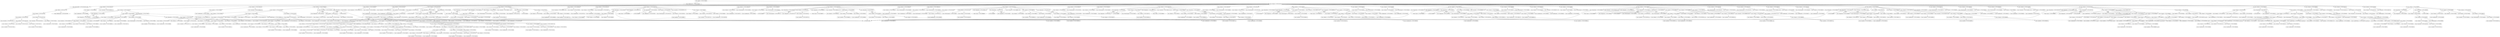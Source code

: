 digraph G {
127755174517056 [label="<class 'ir.DefinitionList'> 127755174517056" ];
127755175745328 [shape=box,label="<class 'ir.LoadImmStat'> 127755175745328" ];
127755175745184 [shape=box,label="<class 'ir.StatList'> 127755175745184" ];
127755175745184 -> 127755175745328 [pos=0];
127755174517392 [shape=box,label="<class 'ir.StoreStat'> 127755174517392: t0" ];
127755174517344 [shape=box,label="<class 'ir.StatList'> 127755174517344" ];
127755174517344 -> 127755175745184 [pos=0];
127755174517344 -> 127755174517392 [pos=1];
127755175745856 [shape=box,label="<class 'ir.LoadStat'> 127755175745856: x" ];
127755175745712 [shape=box,label="<class 'ir.StatList'> 127755175745712" ];
127755175745712 -> 127755175745856 [pos=0];
127755174517536 [shape=box,label="<class 'ir.LoadStat'> 127755174517536: x" ];
127755175741424 [shape=box,label="<class 'ir.StatList'> 127755175741424" ];
127755175741424 -> 127755174517536 [pos=0];
127755175741376 [shape=box,label="<class 'ir.BinStat'> 127755175741376" ];
127755175674736 [shape=box,label="<class 'ir.StatList'> 127755175674736" ];
127755175674736 -> 127755175745712 [pos=0];
127755175674736 -> 127755175741424 [pos=1];
127755175674736 -> 127755175741376 [pos=2];
127755174517680 [shape=box,label="<class 'ir.StoreStat'> 127755174517680: t3" ];
127755174517632 [shape=box,label="<class 'ir.StatList'> 127755174517632" ];
127755174517632 -> 127755175674736 [pos=0];
127755174517632 -> 127755174517680 [pos=1];
127755174517200 [shape=box,label="<class 'ir.StatList'> 127755174517200" ];
127755174517200 -> 127755174517344 [pos=0];
127755174517200 -> 127755174517632 [pos=1];
127755174517776 [shape=box,label="<class 'ir.Block'> 127755174517776" ];
127755174517776 -> 127755174517056;
127755174517776 -> 127755174517200;
127755174515184 [label="<class 'ir.FunctionDef'> 127755174515184: square" ];
127755174515184 -> 127755174517776;
127755174791920 [label="<class 'ir.DefinitionList'> 127755174791920" ];
127755174791920 -> 127755174515184 [pos=0];
127755175676656 [shape=box,label="<class 'ir.LoadImmStat'> 127755175676656" ];
127755175677664 [shape=box,label="<class 'ir.StatList'> 127755175677664" ];
127755175677664 -> 127755175676656 [pos=0];
127755175677808 [shape=box,label="<class 'ir.UnaryStat'> 127755175677808" ];
127755175677856 [shape=box,label="<class 'ir.StatList'> 127755175677856" ];
127755175677856 -> 127755175677664 [pos=0];
127755175677856 -> 127755175677808 [pos=1];
127755174518160 [shape=box,label="<class 'ir.StoreStat'> 127755174518160: t5" ];
127755174518112 [shape=box,label="<class 'ir.StatList'> 127755174518112" ];
127755174518112 -> 127755175677856 [pos=0];
127755174518112 -> 127755174518160 [pos=1];
127755174518064 [shape=box,label="<class 'ir.ReadCommand'> 127755174518064" ];
127755175677328 [shape=box,label="<class 'ir.StatList'> 127755175677328" ];
127755175677328 -> 127755174518064 [pos=0];
127755174514992 [shape=box,label="<class 'ir.StoreStat'> 127755174514992: t6" ];
127755174518256 [shape=box,label="<class 'ir.StatList'> 127755174518256" ];
127755174518256 -> 127755175677328 [pos=0];
127755174518256 -> 127755174514992 [pos=1];
127755175753088 [shape=box,label="<class 'ir.LoadStat'> 127755175753088: x" ];
127755175753040 [shape=box,label="<class 'ir.StatList'> 127755175753040" ];
127755175753040 -> 127755175753088 [pos=0];
127755174518400 [shape=box,label="<class 'ir.LoadImmStat'> 127755174518400" ];
127755175752416 [shape=box,label="<class 'ir.StatList'> 127755175752416" ];
127755175752416 -> 127755174518400 [pos=0];
127755175752368 [shape=box,label="<class 'ir.BinStat'> 127755175752368" ];
127755175752608 [shape=box,label="<class 'ir.StatList'> 127755175752608" ];
127755175752608 -> 127755175753040 [pos=0];
127755175752608 -> 127755175752416 [pos=1];
127755175752608 -> 127755175752368 [pos=2];
127755174666048 [shape=box,label="<class 'ir.BranchStat'> 127755174666048" ];
127755174666048 -> 127755175752560;
127755174666048 -> 127755174518640 [label=label2];
127755175481552 [shape=box,label="<class 'ir.LoadStat'> 127755175481552: x" ];
127755175481696 [shape=box,label="<class 'ir.StatList'> 127755175481696" ];
127755175481696 -> 127755175481552 [pos=0];
127755175481840 [shape=box,label="<class 'ir.PrintCommand'> 127755175481840" ];
127755174666144 [shape=box,label="<class 'ir.StatList'> 127755174666144" ];
127755174666144 -> 127755175481696 [pos=0];
127755174666144 -> 127755175481840 [pos=1];
127755174523184 [shape=box,label="<class 'ir.StatList'> 127755174523184" ];
127755174523184 -> 127755174666144 [pos=0];
127755174665952 [shape=box,label="<class 'ir.BranchStat'> 127755174665952" ];
127755174665952 -> 127755187471392;
127755174665952 -> 127755174523280 [label=label1];
127755175752704 [shape=box,label="<class 'ir.LoadStat'> 127755175752704: x" ];
127755175429600 [shape=box,label="<class 'ir.StatList'> 127755175429600" ];
127755175429600 -> 127755175752704 [pos=0];
127755174518736 [shape=box,label="<class 'ir.UnaryStat'> 127755174518736" ];
127755174522944 [shape=box,label="<class 'ir.StatList'> 127755174522944" ];
127755174522944 -> 127755175429600 [pos=0];
127755174522944 -> 127755174518736 [pos=1];
127755175429648 [shape=box,label="<class 'ir.PrintCommand'> 127755175429648" ];
127755175428592 [shape=box,label="<class 'ir.StatList'> 127755175428592" ];
127755175428592 -> 127755174522944 [pos=0];
127755175428592 -> 127755175429648 [pos=1];
127755174518640 [shape=box,label="<class 'ir.StatList'> 127755174518640" ];
127755174518640 -> 127755175428592 [pos=0];
127755174523280 [shape=box,label="<class 'ir.EmptyStat'> 127755174523280" ];
127755174665856 [shape=box,label="<class 'ir.StatList'> 127755174665856" ];
127755174665856 -> 127755175752608 [pos=0];
127755174665856 -> 127755174666048 [pos=1];
127755174665856 -> 127755174523184 [pos=2];
127755174665856 -> 127755174665952 [pos=3];
127755174665856 -> 127755174518640 [pos=4];
127755174665856 -> 127755174523280 [pos=5];
127755174664896 [shape=box,label="<class 'ir.LoadImmStat'> 127755174664896" ];
127755174664944 [shape=box,label="<class 'ir.StatList'> 127755174664944" ];
127755174664944 -> 127755174664896 [pos=0];
127755174523568 [shape=box,label="<class 'ir.StoreStat'> 127755174523568: t15" ];
127755174523520 [shape=box,label="<class 'ir.StatList'> 127755174523520" ];
127755174523520 -> 127755174664944 [pos=0];
127755174523520 -> 127755174523568 [pos=1];
127755174665088 [shape=box,label="<class 'ir.LoadStat'> 127755174665088: x" ];
127755174665136 [shape=box,label="<class 'ir.StatList'> 127755174665136" ];
127755174665136 -> 127755174665088 [pos=0];
127755174523712 [shape=box,label="<class 'ir.LoadImmStat'> 127755174523712" ];
127755174665280 [shape=box,label="<class 'ir.StatList'> 127755174665280" ];
127755174665280 -> 127755174523712 [pos=0];
127755174665232 [shape=box,label="<class 'ir.BinStat'> 127755174665232" ];
127755174665472 [shape=box,label="<class 'ir.StatList'> 127755174665472" ];
127755174665472 -> 127755174665136 [pos=0];
127755174665472 -> 127755174665280 [pos=1];
127755174665472 -> 127755174665232 [pos=2];
127755174736224 [shape=box,label="<class 'ir.BranchStat'> 127755174736224" ];
127755174736224 -> 127755174665424;
127755174736224 -> 127755174524624 [label=label4];
127755174523904 [shape=box,label="<class 'ir.BranchStat'> 127755174523904" ];
127755174523904 -> 127755187471392;
127755174523904 -> 127755187471392 [label=square];
127755174665568 [shape=box,label="<class 'ir.LoadStat'> 127755174665568: x" ];
127755174665616 [shape=box,label="<class 'ir.StatList'> 127755174665616" ];
127755174665616 -> 127755174665568 [pos=0];
127755174524288 [shape=box,label="<class 'ir.LoadImmStat'> 127755174524288" ];
127755174665760 [shape=box,label="<class 'ir.StatList'> 127755174665760" ];
127755174665760 -> 127755174524288 [pos=0];
127755174738576 [shape=box,label="<class 'ir.BinStat'> 127755174738576" ];
127755174737376 [shape=box,label="<class 'ir.StatList'> 127755174737376" ];
127755174737376 -> 127755174665616 [pos=0];
127755174737376 -> 127755174665760 [pos=1];
127755174737376 -> 127755174738576 [pos=2];
127755174524480 [shape=box,label="<class 'ir.StoreStat'> 127755174524480: t21" ];
127755174524432 [shape=box,label="<class 'ir.StatList'> 127755174524432" ];
127755174524432 -> 127755174737376 [pos=0];
127755174524432 -> 127755174524480 [pos=1];
127755174735936 [shape=box,label="<class 'ir.LoadStat'> 127755174735936: squ" ];
127755174735984 [shape=box,label="<class 'ir.StatList'> 127755174735984" ];
127755174735984 -> 127755174735936 [pos=0];
127755174736032 [shape=box,label="<class 'ir.PrintCommand'> 127755174736032" ];
127755174736080 [shape=box,label="<class 'ir.StatList'> 127755174736080" ];
127755174736080 -> 127755174735984 [pos=0];
127755174736080 -> 127755174736032 [pos=1];
127755174523952 [shape=box,label="<class 'ir.StatList'> 127755174523952" ];
127755174523952 -> 127755174523904 [pos=0];
127755174523952 -> 127755174524432 [pos=1];
127755174523952 -> 127755174736080 [pos=2];
127755174736320 [shape=box,label="<class 'ir.BranchStat'> 127755174736320" ];
127755174736320 -> 127755187471392;
127755174736320 -> 127755174665472 [label=label3];
127755174524624 [shape=box,label="<class 'ir.EmptyStat'> 127755174524624" ];
127755174736416 [shape=box,label="<class 'ir.StatList'> 127755174736416" ];
127755174736416 -> 127755174665472 [pos=0];
127755174736416 -> 127755174736224 [pos=1];
127755174736416 -> 127755174523952 [pos=2];
127755174736416 -> 127755174736320 [pos=3];
127755174736416 -> 127755174524624 [pos=4];
127755174736560 [shape=box,label="<class 'ir.LoadImmStat'> 127755174736560" ];
127755174736608 [shape=box,label="<class 'ir.StatList'> 127755174736608" ];
127755174736608 -> 127755174736560 [pos=0];
127755174524864 [shape=box,label="<class 'ir.StoreStat'> 127755174524864: t24" ];
127755174524816 [shape=box,label="<class 'ir.StatList'> 127755174524816" ];
127755174524816 -> 127755174736608 [pos=0];
127755174524816 -> 127755174524864 [pos=1];
127755174736992 [shape=box,label="<class 'ir.LoadStat'> 127755174736992: x" ];
127755174737040 [shape=box,label="<class 'ir.StatList'> 127755174737040" ];
127755174737040 -> 127755174736992 [pos=0];
127755174525008 [shape=box,label="<class 'ir.LoadImmStat'> 127755174525008" ];
127755174737184 [shape=box,label="<class 'ir.StatList'> 127755174737184" ];
127755174737184 -> 127755174525008 [pos=0];
127755174737136 [shape=box,label="<class 'ir.BinStat'> 127755174737136" ];
127755174737472 [shape=box,label="<class 'ir.StatList'> 127755174737472" ];
127755174737472 -> 127755174737040 [pos=0];
127755174737472 -> 127755174737184 [pos=1];
127755174737472 -> 127755174737136 [pos=2];
127755174162336 [shape=box,label="<class 'ir.BranchStat'> 127755174162336" ];
127755174162336 -> 127755174737424;
127755174162336 -> 127755174526784 [label=label6];
127755174525824 [shape=box,label="<class 'ir.LoadStat'> 127755174525824: x" ];
127755174525872 [shape=box,label="<class 'ir.StatList'> 127755174525872" ];
127755174525872 -> 127755174525824 [pos=0];
127755174738528 [shape=box,label="<class 'ir.LoadStat'> 127755174738528: x" ];
127755174738672 [shape=box,label="<class 'ir.StatList'> 127755174738672" ];
127755174738672 -> 127755174738528 [pos=0];
127755174525488 [shape=box,label="<class 'ir.LoadImmStat'> 127755174525488" ];
127755174738816 [shape=box,label="<class 'ir.StatList'> 127755174738816" ];
127755174738816 -> 127755174525488 [pos=0];
127755174158496 [shape=box,label="<class 'ir.BinStat'> 127755174158496" ];
127755174158544 [shape=box,label="<class 'ir.StatList'> 127755174158544" ];
127755174158544 -> 127755174738672 [pos=0];
127755174158544 -> 127755174738816 [pos=1];
127755174158544 -> 127755174158496 [pos=2];
127755174525632 [shape=box,label="<class 'ir.LoadImmStat'> 127755174525632" ];
127755174525680 [shape=box,label="<class 'ir.StatList'> 127755174525680" ];
127755174525680 -> 127755174525632 [pos=0];
127755174158688 [shape=box,label="<class 'ir.BinStat'> 127755174158688" ];
127755174158784 [shape=box,label="<class 'ir.StatList'> 127755174158784" ];
127755174158784 -> 127755174158544 [pos=0];
127755174158784 -> 127755174525680 [pos=1];
127755174158784 -> 127755174158688 [pos=2];
127755174158928 [shape=box,label="<class 'ir.LoadPtrToSym'> 127755174158928: arr" ];
127755174159120 [shape=box,label="<class 'ir.BinStat'> 127755174159120" ];
127755174159168 [shape=box,label="<class 'ir.StoreStat'> 127755174159168: t33" ];
127755174159216 [shape=box,label="<class 'ir.StatList'> 127755174159216" ];
127755174159216 -> 127755174525872 [pos=0];
127755174159216 -> 127755174158784 [pos=1];
127755174159216 -> 127755174158928 [pos=2];
127755174159216 -> 127755174159120 [pos=3];
127755174159216 -> 127755174159168 [pos=4];
127755174159408 [shape=box,label="<class 'ir.LoadStat'> 127755174159408: x" ];
127755174159456 [shape=box,label="<class 'ir.StatList'> 127755174159456" ];
127755174159456 -> 127755174159408 [pos=0];
127755174526064 [shape=box,label="<class 'ir.LoadImmStat'> 127755174526064" ];
127755174159792 [shape=box,label="<class 'ir.StatList'> 127755174159792" ];
127755174159792 -> 127755174526064 [pos=0];
127755174159744 [shape=box,label="<class 'ir.BinStat'> 127755174159744" ];
127755174159984 [shape=box,label="<class 'ir.StatList'> 127755174159984" ];
127755174159984 -> 127755174159456 [pos=0];
127755174159984 -> 127755174159792 [pos=1];
127755174159984 -> 127755174159744 [pos=2];
127755174526208 [shape=box,label="<class 'ir.LoadImmStat'> 127755174526208" ];
127755174526256 [shape=box,label="<class 'ir.StatList'> 127755174526256" ];
127755174526256 -> 127755174526208 [pos=0];
127755174160416 [shape=box,label="<class 'ir.BinStat'> 127755174160416" ];
127755174159504 [shape=box,label="<class 'ir.StatList'> 127755174159504" ];
127755174159504 -> 127755174159984 [pos=0];
127755174159504 -> 127755174526256 [pos=1];
127755174159504 -> 127755174160416 [pos=2];
127755174161040 [shape=box,label="<class 'ir.LoadPtrToSym'> 127755174161040: arr" ];
127755174161280 [shape=box,label="<class 'ir.BinStat'> 127755174161280" ];
127755174161328 [shape=box,label="<class 'ir.LoadStat'> 127755174161328: t47" ];
127755174161376 [shape=box,label="<class 'ir.StatList'> 127755174161376" ];
127755174161376 -> 127755174159504 [pos=0];
127755174161376 -> 127755174161040 [pos=1];
127755174161376 -> 127755174161280 [pos=2];
127755174161376 -> 127755174161328 [pos=3];
127755174161472 [shape=box,label="<class 'ir.PrintCommand'> 127755174161472" ];
127755174161520 [shape=box,label="<class 'ir.StatList'> 127755174161520" ];
127755174161520 -> 127755174161376 [pos=0];
127755174161520 -> 127755174161472 [pos=1];
127755174161712 [shape=box,label="<class 'ir.LoadStat'> 127755174161712: x" ];
127755174161760 [shape=box,label="<class 'ir.StatList'> 127755174161760" ];
127755174161760 -> 127755174161712 [pos=0];
127755174526688 [shape=box,label="<class 'ir.LoadImmStat'> 127755174526688" ];
127755174161952 [shape=box,label="<class 'ir.StatList'> 127755174161952" ];
127755174161952 -> 127755174526688 [pos=0];
127755174161904 [shape=box,label="<class 'ir.BinStat'> 127755174161904" ];
127755174162144 [shape=box,label="<class 'ir.StatList'> 127755174162144" ];
127755174162144 -> 127755174161760 [pos=0];
127755174162144 -> 127755174161952 [pos=1];
127755174162144 -> 127755174161904 [pos=2];
127755174526880 [shape=box,label="<class 'ir.StoreStat'> 127755174526880: t50" ];
127755174526832 [shape=box,label="<class 'ir.StatList'> 127755174526832" ];
127755174526832 -> 127755174162144 [pos=0];
127755174526832 -> 127755174526880 [pos=1];
127755174525296 [shape=box,label="<class 'ir.StatList'> 127755174525296" ];
127755174525296 -> 127755174159216 [pos=0];
127755174525296 -> 127755174161520 [pos=1];
127755174525296 -> 127755174526832 [pos=2];
127755174162288 [shape=box,label="<class 'ir.BranchStat'> 127755174162288" ];
127755174162288 -> 127755187471392;
127755174162288 -> 127755174737472 [label=label5];
127755174526784 [shape=box,label="<class 'ir.EmptyStat'> 127755174526784" ];
127755174076480 [shape=box,label="<class 'ir.StatList'> 127755174076480" ];
127755174076480 -> 127755174737472 [pos=0];
127755174076480 -> 127755174162336 [pos=1];
127755174076480 -> 127755174525296 [pos=2];
127755174076480 -> 127755174162288 [pos=3];
127755174076480 -> 127755174526784 [pos=4];
127755174162384 [shape=box,label="<class 'ir.LoadImmStat'> 127755174162384" ];
127755174076624 [shape=box,label="<class 'ir.StatList'> 127755174076624" ];
127755174076624 -> 127755174162384 [pos=0];
127755174530160 [shape=box,label="<class 'ir.StoreStat'> 127755174530160: t51" ];
127755174530496 [shape=box,label="<class 'ir.StatList'> 127755174530496" ];
127755174530496 -> 127755174076624 [pos=0];
127755174530496 -> 127755174530160 [pos=1];
127755174076816 [shape=box,label="<class 'ir.LoadImmStat'> 127755174076816" ];
127755174076864 [shape=box,label="<class 'ir.StatList'> 127755174076864" ];
127755174076864 -> 127755174076816 [pos=0];
127755174527088 [shape=box,label="<class 'ir.StoreStat'> 127755174527088: t52" ];
127755174527040 [shape=box,label="<class 'ir.StatList'> 127755174527040" ];
127755174527040 -> 127755174076864 [pos=0];
127755174527040 -> 127755174527088 [pos=1];
127755174077008 [shape=box,label="<class 'ir.LoadStat'> 127755174077008: x" ];
127755174077056 [shape=box,label="<class 'ir.StatList'> 127755174077056" ];
127755174077056 -> 127755174077008 [pos=0];
127755174527184 [shape=box,label="<class 'ir.LoadImmStat'> 127755174527184" ];
127755174077200 [shape=box,label="<class 'ir.StatList'> 127755174077200" ];
127755174077200 -> 127755174527184 [pos=0];
127755174077152 [shape=box,label="<class 'ir.BinStat'> 127755174077152" ];
127755174077392 [shape=box,label="<class 'ir.StatList'> 127755174077392" ];
127755174077392 -> 127755174077056 [pos=0];
127755174077392 -> 127755174077200 [pos=1];
127755174077392 -> 127755174077152 [pos=2];
127755174074064 [shape=box,label="<class 'ir.BranchStat'> 127755174074064" ];
127755174074064 -> 127755174077344;
127755174074064 -> 127755174073968 [label=label10];
127755174527376 [shape=box,label="<class 'ir.LoadStat'> 127755174527376: y" ];
127755174077488 [shape=box,label="<class 'ir.StatList'> 127755174077488" ];
127755174077488 -> 127755174527376 [pos=0];
127755174527568 [shape=box,label="<class 'ir.LoadImmStat'> 127755174527568" ];
127755174077632 [shape=box,label="<class 'ir.StatList'> 127755174077632" ];
127755174077632 -> 127755174527568 [pos=0];
127755174077584 [shape=box,label="<class 'ir.BinStat'> 127755174077584" ];
127755174077824 [shape=box,label="<class 'ir.StatList'> 127755174077824" ];
127755174077824 -> 127755174077488 [pos=0];
127755174077824 -> 127755174077632 [pos=1];
127755174077824 -> 127755174077584 [pos=2];
127755174073776 [shape=box,label="<class 'ir.BranchStat'> 127755174073776" ];
127755174073776 -> 127755174077776;
127755174073776 -> 127755174072432 [label=label8];
127755174528576 [shape=box,label="<class 'ir.LoadStat'> 127755174528576: x" ];
127755174078928 [shape=box,label="<class 'ir.StatList'> 127755174078928" ];
127755174078928 -> 127755174528576 [pos=0];
127755174528672 [shape=box,label="<class 'ir.LoadImmStat'> 127755174528672" ];
127755174079072 [shape=box,label="<class 'ir.StatList'> 127755174079072" ];
127755174079072 -> 127755174528672 [pos=0];
127755174079408 [shape=box,label="<class 'ir.BinStat'> 127755174079408" ];
127755174079456 [shape=box,label="<class 'ir.StatList'> 127755174079456" ];
127755174079456 -> 127755174078928 [pos=0];
127755174079456 -> 127755174079072 [pos=1];
127755174079456 -> 127755174079408 [pos=2];
127755174079696 [shape=box,label="<class 'ir.LoadPtrToSym'> 127755174079696: arr" ];
127755174079888 [shape=box,label="<class 'ir.BinStat'> 127755174079888" ];
127755174079936 [shape=box,label="<class 'ir.LoadStat'> 127755174079936: t72" ];
127755174079984 [shape=box,label="<class 'ir.StatList'> 127755174079984" ];
127755174079984 -> 127755174079456 [pos=0];
127755174079984 -> 127755174079696 [pos=1];
127755174079984 -> 127755174079888 [pos=2];
127755174079984 -> 127755174079936 [pos=3];
127755174077920 [shape=box,label="<class 'ir.LoadStat'> 127755174077920: x" ];
127755174077968 [shape=box,label="<class 'ir.StatList'> 127755174077968" ];
127755174077968 -> 127755174077920 [pos=0];
127755174528000 [shape=box,label="<class 'ir.LoadImmStat'> 127755174528000" ];
127755174078112 [shape=box,label="<class 'ir.StatList'> 127755174078112" ];
127755174078112 -> 127755174528000 [pos=0];
127755174078064 [shape=box,label="<class 'ir.BinStat'> 127755174078064" ];
127755174078304 [shape=box,label="<class 'ir.StatList'> 127755174078304" ];
127755174078304 -> 127755174077968 [pos=0];
127755174078304 -> 127755174078112 [pos=1];
127755174078304 -> 127755174078064 [pos=2];
127755174528240 [shape=box,label="<class 'ir.LoadStat'> 127755174528240: y" ];
127755174528288 [shape=box,label="<class 'ir.StatList'> 127755174528288" ];
127755174528288 -> 127755174528240 [pos=0];
127755174528096 [shape=box,label="<class 'ir.LoadImmStat'> 127755174528096" ];
127755174078400 [shape=box,label="<class 'ir.StatList'> 127755174078400" ];
127755174078400 -> 127755174528096 [pos=0];
127755174078496 [shape=box,label="<class 'ir.BinStat'> 127755174078496" ];
127755174078688 [shape=box,label="<class 'ir.StatList'> 127755174078688" ];
127755174078688 -> 127755174528288 [pos=0];
127755174078688 -> 127755174078400 [pos=1];
127755174078688 -> 127755174078496 [pos=2];
127755174078832 [shape=box,label="<class 'ir.BinStat'> 127755174078832" ];
127755174078880 [shape=box,label="<class 'ir.StatList'> 127755174078880" ];
127755174078880 -> 127755174078304 [pos=0];
127755174078880 -> 127755174078688 [pos=1];
127755174078880 -> 127755174078832 [pos=2];
127755174080128 [shape=box,label="<class 'ir.LoadPtrToSym'> 127755174080128: multid" ];
127755174080320 [shape=box,label="<class 'ir.BinStat'> 127755174080320" ];
127755174080368 [shape=box,label="<class 'ir.StoreStat'> 127755174080368: t70" ];
127755174080416 [shape=box,label="<class 'ir.StatList'> 127755174080416" ];
127755174080416 -> 127755174079984 [pos=0];
127755174080416 -> 127755174078880 [pos=1];
127755174080416 -> 127755174080128 [pos=2];
127755174080416 -> 127755174080320 [pos=3];
127755174080416 -> 127755174080368 [pos=4];
127755174072480 [shape=box,label="<class 'ir.LoadStat'> 127755174072480: x" ];
127755174072528 [shape=box,label="<class 'ir.StatList'> 127755174072528" ];
127755174072528 -> 127755174072480 [pos=0];
127755174529056 [shape=box,label="<class 'ir.LoadImmStat'> 127755174529056" ];
127755174072864 [shape=box,label="<class 'ir.StatList'> 127755174072864" ];
127755174072864 -> 127755174529056 [pos=0];
127755174072816 [shape=box,label="<class 'ir.BinStat'> 127755174072816" ];
127755174073056 [shape=box,label="<class 'ir.StatList'> 127755174073056" ];
127755174073056 -> 127755174072528 [pos=0];
127755174073056 -> 127755174072864 [pos=1];
127755174073056 -> 127755174072816 [pos=2];
127755174529296 [shape=box,label="<class 'ir.LoadStat'> 127755174529296: y" ];
127755174529344 [shape=box,label="<class 'ir.StatList'> 127755174529344" ];
127755174529344 -> 127755174529296 [pos=0];
127755174529152 [shape=box,label="<class 'ir.LoadImmStat'> 127755174529152" ];
127755174073152 [shape=box,label="<class 'ir.StatList'> 127755174073152" ];
127755174073152 -> 127755174529152 [pos=0];
127755174073248 [shape=box,label="<class 'ir.BinStat'> 127755174073248" ];
127755174073440 [shape=box,label="<class 'ir.StatList'> 127755174073440" ];
127755174073440 -> 127755174529344 [pos=0];
127755174073440 -> 127755174073152 [pos=1];
127755174073440 -> 127755174073248 [pos=2];
127755174079024 [shape=box,label="<class 'ir.BinStat'> 127755174079024" ];
127755174079312 [shape=box,label="<class 'ir.StatList'> 127755174079312" ];
127755174079312 -> 127755174073056 [pos=0];
127755174079312 -> 127755174073440 [pos=1];
127755174079312 -> 127755174079024 [pos=2];
127755174160224 [shape=box,label="<class 'ir.LoadPtrToSym'> 127755174160224: multid" ];
127755174736896 [shape=box,label="<class 'ir.BinStat'> 127755174736896" ];
127755174736848 [shape=box,label="<class 'ir.LoadStat'> 127755174736848: t88" ];
127755174736800 [shape=box,label="<class 'ir.StatList'> 127755174736800" ];
127755174736800 -> 127755174079312 [pos=0];
127755174736800 -> 127755174160224 [pos=1];
127755174736800 -> 127755174736896 [pos=2];
127755174736800 -> 127755174736848 [pos=3];
127755175430512 [shape=box,label="<class 'ir.PrintCommand'> 127755175430512" ];
127755175430752 [shape=box,label="<class 'ir.StatList'> 127755175430752" ];
127755175430752 -> 127755174736800 [pos=0];
127755175430752 -> 127755175430512 [pos=1];
127755174526496 [shape=box,label="<class 'ir.LoadStat'> 127755174526496: x" ];
127755174526304 [shape=box,label="<class 'ir.StatList'> 127755174526304" ];
127755174526304 -> 127755174526496 [pos=0];
127755174152080 [shape=box,label="<class 'ir.LoadImmStat'> 127755174152080" ];
127755174522992 [shape=box,label="<class 'ir.StatList'> 127755174522992" ];
127755174522992 -> 127755174152080 [pos=0];
127755174524672 [shape=box,label="<class 'ir.BinStat'> 127755174524672" ];
127755174523136 [shape=box,label="<class 'ir.StatList'> 127755174523136" ];
127755174523136 -> 127755174526304 [pos=0];
127755174523136 -> 127755174522992 [pos=1];
127755174523136 -> 127755174524672 [pos=2];
127755174151648 [shape=box,label="<class 'ir.StoreStat'> 127755174151648: t91" ];
127755174151744 [shape=box,label="<class 'ir.StatList'> 127755174151744" ];
127755174151744 -> 127755174523136 [pos=0];
127755174151744 -> 127755174151648 [pos=1];
127755174524192 [shape=box,label="<class 'ir.LoadStat'> 127755174524192: y" ];
127755174524048 [shape=box,label="<class 'ir.StatList'> 127755174524048" ];
127755174524048 -> 127755174524192 [pos=0];
127755174151024 [shape=box,label="<class 'ir.LoadImmStat'> 127755174151024" ];
127755174526544 [shape=box,label="<class 'ir.StatList'> 127755174526544" ];
127755174526544 -> 127755174151024 [pos=0];
127755174528720 [shape=box,label="<class 'ir.BinStat'> 127755174528720" ];
127755174528480 [shape=box,label="<class 'ir.StatList'> 127755174528480" ];
127755174528480 -> 127755174524048 [pos=0];
127755174528480 -> 127755174526544 [pos=1];
127755174528480 -> 127755174528720 [pos=2];
127755174150352 [shape=box,label="<class 'ir.StoreStat'> 127755174150352: t94" ];
127755174150304 [shape=box,label="<class 'ir.StatList'> 127755174150304" ];
127755174150304 -> 127755174528480 [pos=0];
127755174150304 -> 127755174150352 [pos=1];
127755174527808 [shape=box,label="<class 'ir.StatList'> 127755174527808" ];
127755174527808 -> 127755174080416 [pos=0];
127755174527808 -> 127755175430752 [pos=1];
127755174527808 -> 127755174151744 [pos=2];
127755174527808 -> 127755174150304 [pos=3];
127755174072576 [shape=box,label="<class 'ir.BranchStat'> 127755174072576" ];
127755174072576 -> 127755187471392;
127755174072576 -> 127755174077824 [label=label7];
127755174072432 [shape=box,label="<class 'ir.EmptyStat'> 127755174072432" ];
127755174073824 [shape=box,label="<class 'ir.StatList'> 127755174073824" ];
127755174073824 -> 127755174077824 [pos=0];
127755174073824 -> 127755174073776 [pos=1];
127755174073824 -> 127755174527808 [pos=2];
127755174073824 -> 127755174072576 [pos=3];
127755174073824 -> 127755174072432 [pos=4];
127755174527424 [shape=box,label="<class 'ir.StatList'> 127755174527424" ];
127755174527424 -> 127755174073824 [pos=0];
127755174073680 [shape=box,label="<class 'ir.BranchStat'> 127755174073680" ];
127755174073680 -> 127755187471392;
127755174073680 -> 127755174077392 [label=label9];
127755174073968 [shape=box,label="<class 'ir.EmptyStat'> 127755174073968" ];
127755174074160 [shape=box,label="<class 'ir.StatList'> 127755174074160" ];
127755174074160 -> 127755174077392 [pos=0];
127755174074160 -> 127755174074064 [pos=1];
127755174074160 -> 127755174527424 [pos=2];
127755174074160 -> 127755174073680 [pos=3];
127755174074160 -> 127755174073968 [pos=4];
127755174150592 [label="<class 'ir.Const'> 127755174150592" ];
127755173855632 [shape=box,label="<class 'ir.AssignStat'> 127755173855632: a" ];
127755173855632 -> 127755174150592;
127755174074304 [shape=box,label="<class 'ir.LoadStat'> 127755174074304: a" ];
127755174074352 [shape=box,label="<class 'ir.StatList'> 127755174074352" ];
127755174074352 -> 127755174074304 [pos=0];
127755173855728 [shape=box,label="<class 'ir.LoadImmStat'> 127755173855728" ];
127755174074496 [shape=box,label="<class 'ir.StatList'> 127755174074496" ];
127755174074496 -> 127755173855728 [pos=0];
127755174074448 [shape=box,label="<class 'ir.BinStat'> 127755174074448" ];
127755174074688 [shape=box,label="<class 'ir.StatList'> 127755174074688" ];
127755174074688 -> 127755174074352 [pos=0];
127755174074688 -> 127755174074496 [pos=1];
127755174074688 -> 127755174074448 [pos=2];
127755174075888 [shape=box,label="<class 'ir.BranchStat'> 127755174075888" ];
127755174075888 -> 127755174074640;
127755174075888 -> 127755174075792 [label=label13];
127755174075264 [shape=box,label="<class 'ir.LoadStat'> 127755174075264: a" ];
127755174075456 [shape=box,label="<class 'ir.StatList'> 127755174075456" ];
127755174075456 -> 127755174075264 [pos=0];
127755174075552 [shape=box,label="<class 'ir.PrintCommand'> 127755174075552" ];
127755174075600 [shape=box,label="<class 'ir.StatList'> 127755174075600" ];
127755174075600 -> 127755174075456 [pos=0];
127755174075600 -> 127755174075552 [pos=1];
127755173855776 [shape=box,label="<class 'ir.LoadStat'> 127755173855776: a" ];
127755173855824 [shape=box,label="<class 'ir.StatList'> 127755173855824" ];
127755173855824 -> 127755173855776 [pos=0];
127755173855920 [shape=box,label="<class 'ir.LoadImmStat'> 127755173855920" ];
127755174074880 [shape=box,label="<class 'ir.StatList'> 127755174074880" ];
127755174074880 -> 127755173855920 [pos=0];
127755174074832 [shape=box,label="<class 'ir.BinStat'> 127755174074832" ];
127755174075072 [shape=box,label="<class 'ir.StatList'> 127755174075072" ];
127755174075072 -> 127755173855824 [pos=0];
127755174075072 -> 127755174074880 [pos=1];
127755174075072 -> 127755174074832 [pos=2];
127755173856112 [shape=box,label="<class 'ir.StoreStat'> 127755173856112: t100" ];
127755174075984 [shape=box,label="<class 'ir.BranchStat'> 127755174075984" ];
127755174075984 -> 127755187471392;
127755174075984 -> 127755174074688 [label=label11];
127755174075792 [shape=box,label="<class 'ir.EmptyStat'> 127755174075792" ];
127755174076032 [shape=box,label="<class 'ir.StatList'> 127755174076032" ];
127755174076032 -> 127755173855632 [pos=0];
127755174076032 -> 127755174074688 [pos=1];
127755174076032 -> 127755174075888 [pos=2];
127755174076032 -> 127755174075600 [pos=3];
127755174076032 -> 127755174075072 [pos=4];
127755174076032 -> 127755173856112 [pos=5];
127755174076032 -> 127755174075984 [pos=6];
127755174076032 -> 127755174075792 [pos=7];
127755174075744 [shape=box,label="<class 'ir.LoadImmStat'> 127755174075744" ];
127755174075936 [shape=box,label="<class 'ir.StatList'> 127755174075936" ];
127755174075936 -> 127755174075744 [pos=0];
127755173856304 [shape=box,label="<class 'ir.StoreStat'> 127755173856304: t103" ];
127755173856256 [shape=box,label="<class 'ir.StatList'> 127755173856256" ];
127755173856256 -> 127755174075936 [pos=0];
127755173856256 -> 127755173856304 [pos=1];
127755174035616 [shape=box,label="<class 'ir.LoadImmStat'> 127755174035616" ];
127755174035664 [shape=box,label="<class 'ir.StatList'> 127755174035664" ];
127755174035664 -> 127755174035616 [pos=0];
127755174035712 [shape=box,label="<class 'ir.PrintCommand'> 127755174035712" ];
127755174035760 [shape=box,label="<class 'ir.StatList'> 127755174035760" ];
127755174035760 -> 127755174035664 [pos=0];
127755174035760 -> 127755174035712 [pos=1];
127755173856592 [label="<class 'ir.Const'> 127755173856592" ];
127755173857072 [shape=box,label="<class 'ir.AssignStat'> 127755173857072: i" ];
127755173857072 -> 127755173856592;
127755174035952 [shape=box,label="<class 'ir.LoadStat'> 127755174035952: i" ];
127755174036000 [shape=box,label="<class 'ir.StatList'> 127755174036000" ];
127755174036000 -> 127755174035952 [pos=0];
127755173857168 [shape=box,label="<class 'ir.LoadImmStat'> 127755173857168" ];
127755174036096 [shape=box,label="<class 'ir.StatList'> 127755174036096" ];
127755174036096 -> 127755173857168 [pos=0];
127755174036048 [shape=box,label="<class 'ir.BinStat'> 127755174036048" ];
127755174036288 [shape=box,label="<class 'ir.StatList'> 127755174036288" ];
127755174036288 -> 127755174036000 [pos=0];
127755174036288 -> 127755174036096 [pos=1];
127755174036288 -> 127755174036048 [pos=2];
127755174037488 [shape=box,label="<class 'ir.BranchStat'> 127755174037488" ];
127755174037488 -> 127755174036240;
127755174037488 -> 127755174037392 [label=label16];
127755174036864 [shape=box,label="<class 'ir.LoadStat'> 127755174036864: i" ];
127755174037056 [shape=box,label="<class 'ir.StatList'> 127755174037056" ];
127755174037056 -> 127755174036864 [pos=0];
127755174037152 [shape=box,label="<class 'ir.PrintCommand'> 127755174037152" ];
127755174037200 [shape=box,label="<class 'ir.StatList'> 127755174037200" ];
127755174037200 -> 127755174037056 [pos=0];
127755174037200 -> 127755174037152 [pos=1];
127755173857216 [shape=box,label="<class 'ir.LoadStat'> 127755173857216: i" ];
127755173857264 [shape=box,label="<class 'ir.StatList'> 127755173857264" ];
127755173857264 -> 127755173857216 [pos=0];
127755173857360 [shape=box,label="<class 'ir.LoadImmStat'> 127755173857360" ];
127755174036480 [shape=box,label="<class 'ir.StatList'> 127755174036480" ];
127755174036480 -> 127755173857360 [pos=0];
127755174036432 [shape=box,label="<class 'ir.BinStat'> 127755174036432" ];
127755174036672 [shape=box,label="<class 'ir.StatList'> 127755174036672" ];
127755174036672 -> 127755173857264 [pos=0];
127755174036672 -> 127755174036480 [pos=1];
127755174036672 -> 127755174036432 [pos=2];
127755173857552 [shape=box,label="<class 'ir.StoreStat'> 127755173857552: t111" ];
127755174037584 [shape=box,label="<class 'ir.BranchStat'> 127755174037584" ];
127755174037584 -> 127755187471392;
127755174037584 -> 127755174036288 [label=label14];
127755174037392 [shape=box,label="<class 'ir.EmptyStat'> 127755174037392" ];
127755174037632 [shape=box,label="<class 'ir.StatList'> 127755174037632" ];
127755174037632 -> 127755173857072 [pos=0];
127755174037632 -> 127755174036288 [pos=1];
127755174037632 -> 127755174037488 [pos=2];
127755174037632 -> 127755174037200 [pos=3];
127755174037632 -> 127755174036672 [pos=4];
127755174037632 -> 127755173857552 [pos=5];
127755174037632 -> 127755174037584 [pos=6];
127755174037632 -> 127755174037392 [pos=7];
127755174037872 [shape=box,label="<class 'ir.LoadImmStat'> 127755174037872" ];
127755174037920 [shape=box,label="<class 'ir.StatList'> 127755174037920" ];
127755174037920 -> 127755174037872 [pos=0];
127755174037968 [shape=box,label="<class 'ir.PrintCommand'> 127755174037968" ];
127755174038016 [shape=box,label="<class 'ir.StatList'> 127755174038016" ];
127755174038016 -> 127755174037920 [pos=0];
127755174038016 -> 127755174037968 [pos=1];
127755174038352 [shape=box,label="<class 'ir.LoadImmStat'> 127755174038352" ];
127755174038400 [shape=box,label="<class 'ir.StatList'> 127755174038400" ];
127755174038400 -> 127755174038352 [pos=0];
127755174038448 [shape=box,label="<class 'ir.PrintCommand'> 127755174038448" ];
127755174038496 [shape=box,label="<class 'ir.StatList'> 127755174038496" ];
127755174038496 -> 127755174038400 [pos=0];
127755174038496 -> 127755174038448 [pos=1];
127755173858176 [label="<class 'ir.Const'> 127755173858176" ];
127755173858656 [shape=box,label="<class 'ir.AssignStat'> 127755173858656: j" ];
127755173858656 -> 127755173858176;
127755174038688 [shape=box,label="<class 'ir.LoadStat'> 127755174038688: j" ];
127755174038736 [shape=box,label="<class 'ir.StatList'> 127755174038736" ];
127755174038736 -> 127755174038688 [pos=0];
127755173858752 [shape=box,label="<class 'ir.LoadImmStat'> 127755173858752" ];
127755174038832 [shape=box,label="<class 'ir.StatList'> 127755174038832" ];
127755174038832 -> 127755173858752 [pos=0];
127755174038784 [shape=box,label="<class 'ir.BinStat'> 127755174038784" ];
127755174039024 [shape=box,label="<class 'ir.StatList'> 127755174039024" ];
127755174039024 -> 127755174038736 [pos=0];
127755174039024 -> 127755174038832 [pos=1];
127755174039024 -> 127755174038784 [pos=2];
127755173507808 [shape=box,label="<class 'ir.BranchStat'> 127755173507808" ];
127755173507808 -> 127755174038976;
127755173507808 -> 127755173507712 [label=label19];
127755173507376 [shape=box,label="<class 'ir.LoadStat'> 127755173507376: j" ];
127755173507424 [shape=box,label="<class 'ir.StatList'> 127755173507424" ];
127755173507424 -> 127755173507376 [pos=0];
127755173507472 [shape=box,label="<class 'ir.PrintCommand'> 127755173507472" ];
127755173507520 [shape=box,label="<class 'ir.StatList'> 127755173507520" ];
127755173507520 -> 127755173507424 [pos=0];
127755173507520 -> 127755173507472 [pos=1];
127755173858800 [shape=box,label="<class 'ir.LoadStat'> 127755173858800: j" ];
127755173858848 [shape=box,label="<class 'ir.StatList'> 127755173858848" ];
127755173858848 -> 127755173858800 [pos=0];
127755173858944 [shape=box,label="<class 'ir.LoadImmStat'> 127755173858944" ];
127755174039216 [shape=box,label="<class 'ir.StatList'> 127755174039216" ];
127755174039216 -> 127755173858944 [pos=0];
127755174039168 [shape=box,label="<class 'ir.BinStat'> 127755174039168" ];
127755174039408 [shape=box,label="<class 'ir.StatList'> 127755174039408" ];
127755174039408 -> 127755173858848 [pos=0];
127755174039408 -> 127755174039216 [pos=1];
127755174039408 -> 127755174039168 [pos=2];
127755173859136 [shape=box,label="<class 'ir.StoreStat'> 127755173859136: t123" ];
127755173507904 [shape=box,label="<class 'ir.BranchStat'> 127755173507904" ];
127755173507904 -> 127755187471392;
127755173507904 -> 127755174039024 [label=label17];
127755173507712 [shape=box,label="<class 'ir.EmptyStat'> 127755173507712" ];
127755173507952 [shape=box,label="<class 'ir.StatList'> 127755173507952" ];
127755173507952 -> 127755173858656 [pos=0];
127755173507952 -> 127755174039024 [pos=1];
127755173507952 -> 127755173507808 [pos=2];
127755173507952 -> 127755173507520 [pos=3];
127755173507952 -> 127755174039408 [pos=4];
127755173507952 -> 127755173859136 [pos=5];
127755173507952 -> 127755173507904 [pos=6];
127755173507952 -> 127755173507712 [pos=7];
127755173508192 [shape=box,label="<class 'ir.LoadImmStat'> 127755173508192" ];
127755173508240 [shape=box,label="<class 'ir.StatList'> 127755173508240" ];
127755173508240 -> 127755173508192 [pos=0];
127755173508288 [shape=box,label="<class 'ir.PrintCommand'> 127755173508288" ];
127755173508336 [shape=box,label="<class 'ir.StatList'> 127755173508336" ];
127755173508336 -> 127755173508240 [pos=0];
127755173508336 -> 127755173508288 [pos=1];
127755173508672 [shape=box,label="<class 'ir.LoadImmStat'> 127755173508672" ];
127755173508720 [shape=box,label="<class 'ir.StatList'> 127755173508720" ];
127755173508720 -> 127755173508672 [pos=0];
127755173508768 [shape=box,label="<class 'ir.PrintCommand'> 127755173508768" ];
127755173508816 [shape=box,label="<class 'ir.StatList'> 127755173508816" ];
127755173508816 -> 127755173508720 [pos=0];
127755173508816 -> 127755173508768 [pos=1];
127755173888448 [label="<class 'ir.Const'> 127755173888448" ];
127755173889120 [shape=box,label="<class 'ir.AssignStat'> 127755173889120: k" ];
127755173889120 -> 127755173888448;
127755173509008 [shape=box,label="<class 'ir.LoadStat'> 127755173509008: k" ];
127755173509056 [shape=box,label="<class 'ir.StatList'> 127755173509056" ];
127755173509056 -> 127755173509008 [pos=0];
127755173889216 [shape=box,label="<class 'ir.LoadImmStat'> 127755173889216" ];
127755173509152 [shape=box,label="<class 'ir.StatList'> 127755173509152" ];
127755173509152 -> 127755173889216 [pos=0];
127755173509104 [shape=box,label="<class 'ir.BinStat'> 127755173509104" ];
127755173509344 [shape=box,label="<class 'ir.StatList'> 127755173509344" ];
127755173509344 -> 127755173509056 [pos=0];
127755173509344 -> 127755173509152 [pos=1];
127755173509344 -> 127755173509104 [pos=2];
127755173511024 [shape=box,label="<class 'ir.BranchStat'> 127755173511024" ];
127755173511024 -> 127755173509296;
127755173511024 -> 127755173510928 [label=label22];
127755173509920 [shape=box,label="<class 'ir.LoadImmStat'> 127755173509920" ];
127755173510112 [shape=box,label="<class 'ir.StatList'> 127755173510112" ];
127755173510112 -> 127755173509920 [pos=0];
127755173510208 [shape=box,label="<class 'ir.PrintCommand'> 127755173510208" ];
127755173510256 [shape=box,label="<class 'ir.StatList'> 127755173510256" ];
127755173510256 -> 127755173510112 [pos=0];
127755173510256 -> 127755173510208 [pos=1];
127755173510592 [shape=box,label="<class 'ir.LoadStat'> 127755173510592: k" ];
127755173510640 [shape=box,label="<class 'ir.StatList'> 127755173510640" ];
127755173510640 -> 127755173510592 [pos=0];
127755173510688 [shape=box,label="<class 'ir.PrintCommand'> 127755173510688" ];
127755173510736 [shape=box,label="<class 'ir.StatList'> 127755173510736" ];
127755173510736 -> 127755173510640 [pos=0];
127755173510736 -> 127755173510688 [pos=1];
127755173889264 [shape=box,label="<class 'ir.LoadStat'> 127755173889264: k" ];
127755173889312 [shape=box,label="<class 'ir.StatList'> 127755173889312" ];
127755173889312 -> 127755173889264 [pos=0];
127755173889408 [shape=box,label="<class 'ir.LoadImmStat'> 127755173889408" ];
127755173509536 [shape=box,label="<class 'ir.StatList'> 127755173509536" ];
127755173509536 -> 127755173889408 [pos=0];
127755173509488 [shape=box,label="<class 'ir.BinStat'> 127755173509488" ];
127755173509728 [shape=box,label="<class 'ir.StatList'> 127755173509728" ];
127755173509728 -> 127755173889312 [pos=0];
127755173509728 -> 127755173509536 [pos=1];
127755173509728 -> 127755173509488 [pos=2];
127755173889600 [shape=box,label="<class 'ir.StoreStat'> 127755173889600: t135" ];
127755173511120 [shape=box,label="<class 'ir.BranchStat'> 127755173511120" ];
127755173511120 -> 127755187471392;
127755173511120 -> 127755173509344 [label=label20];
127755173510928 [shape=box,label="<class 'ir.EmptyStat'> 127755173510928" ];
127755173527616 [shape=box,label="<class 'ir.StatList'> 127755173527616" ];
127755173527616 -> 127755173889120 [pos=0];
127755173527616 -> 127755173509344 [pos=1];
127755173527616 -> 127755173511024 [pos=2];
127755173527616 -> 127755173510256 [pos=3];
127755173527616 -> 127755173510736 [pos=4];
127755173527616 -> 127755173509728 [pos=5];
127755173527616 -> 127755173889600 [pos=6];
127755173527616 -> 127755173511120 [pos=7];
127755173527616 -> 127755173510928 [pos=8];
127755173527856 [shape=box,label="<class 'ir.LoadImmStat'> 127755173527856" ];
127755173527904 [shape=box,label="<class 'ir.StatList'> 127755173527904" ];
127755173527904 -> 127755173527856 [pos=0];
127755173527952 [shape=box,label="<class 'ir.PrintCommand'> 127755173527952" ];
127755173528000 [shape=box,label="<class 'ir.StatList'> 127755173528000" ];
127755173528000 -> 127755173527904 [pos=0];
127755173528000 -> 127755173527952 [pos=1];
127755173528336 [shape=box,label="<class 'ir.LoadImmStat'> 127755173528336" ];
127755173528384 [shape=box,label="<class 'ir.StatList'> 127755173528384" ];
127755173528384 -> 127755173528336 [pos=0];
127755173528432 [shape=box,label="<class 'ir.PrintCommand'> 127755173528432" ];
127755173528480 [shape=box,label="<class 'ir.StatList'> 127755173528480" ];
127755173528480 -> 127755173528384 [pos=0];
127755173528480 -> 127755173528432 [pos=1];
127755173890224 [label="<class 'ir.Const'> 127755173890224" ];
127755173890704 [shape=box,label="<class 'ir.AssignStat'> 127755173890704: m" ];
127755173890704 -> 127755173890224;
127755173528672 [shape=box,label="<class 'ir.LoadStat'> 127755173528672: m" ];
127755173528720 [shape=box,label="<class 'ir.StatList'> 127755173528720" ];
127755173528720 -> 127755173528672 [pos=0];
127755173890800 [shape=box,label="<class 'ir.LoadImmStat'> 127755173890800" ];
127755173528816 [shape=box,label="<class 'ir.StatList'> 127755173528816" ];
127755173528816 -> 127755173890800 [pos=0];
127755173528768 [shape=box,label="<class 'ir.BinStat'> 127755173528768" ];
127755173529008 [shape=box,label="<class 'ir.StatList'> 127755173529008" ];
127755173529008 -> 127755173528720 [pos=0];
127755173529008 -> 127755173528816 [pos=1];
127755173529008 -> 127755173528768 [pos=2];
127755173530208 [shape=box,label="<class 'ir.BranchStat'> 127755173530208" ];
127755173530208 -> 127755173528960;
127755173530208 -> 127755173530112 [label=label25];
127755173529584 [shape=box,label="<class 'ir.LoadStat'> 127755173529584: m" ];
127755173529776 [shape=box,label="<class 'ir.StatList'> 127755173529776" ];
127755173529776 -> 127755173529584 [pos=0];
127755173529872 [shape=box,label="<class 'ir.PrintCommand'> 127755173529872" ];
127755173529920 [shape=box,label="<class 'ir.StatList'> 127755173529920" ];
127755173529920 -> 127755173529776 [pos=0];
127755173529920 -> 127755173529872 [pos=1];
127755173890848 [shape=box,label="<class 'ir.LoadStat'> 127755173890848: m" ];
127755173890896 [shape=box,label="<class 'ir.StatList'> 127755173890896" ];
127755173890896 -> 127755173890848 [pos=0];
127755173890992 [shape=box,label="<class 'ir.LoadImmStat'> 127755173890992" ];
127755173529200 [shape=box,label="<class 'ir.StatList'> 127755173529200" ];
127755173529200 -> 127755173890992 [pos=0];
127755173529152 [shape=box,label="<class 'ir.BinStat'> 127755173529152" ];
127755173529392 [shape=box,label="<class 'ir.StatList'> 127755173529392" ];
127755173529392 -> 127755173890896 [pos=0];
127755173529392 -> 127755173529200 [pos=1];
127755173529392 -> 127755173529152 [pos=2];
127755173891184 [shape=box,label="<class 'ir.StoreStat'> 127755173891184: t149" ];
127755173530304 [shape=box,label="<class 'ir.BranchStat'> 127755173530304" ];
127755173530304 -> 127755187471392;
127755173530304 -> 127755173529008 [label=label23];
127755173530112 [shape=box,label="<class 'ir.EmptyStat'> 127755173530112" ];
127755173530352 [shape=box,label="<class 'ir.StatList'> 127755173530352" ];
127755173530352 -> 127755173890704 [pos=0];
127755173530352 -> 127755173529008 [pos=1];
127755173530352 -> 127755173530208 [pos=2];
127755173530352 -> 127755173529920 [pos=3];
127755173530352 -> 127755173529392 [pos=4];
127755173530352 -> 127755173891184 [pos=5];
127755173530352 -> 127755173530304 [pos=6];
127755173530352 -> 127755173530112 [pos=7];
127755173530592 [shape=box,label="<class 'ir.LoadImmStat'> 127755173530592" ];
127755173530640 [shape=box,label="<class 'ir.StatList'> 127755173530640" ];
127755173530640 -> 127755173530592 [pos=0];
127755173530688 [shape=box,label="<class 'ir.PrintCommand'> 127755173530688" ];
127755173530736 [shape=box,label="<class 'ir.StatList'> 127755173530736" ];
127755173530736 -> 127755173530640 [pos=0];
127755173530736 -> 127755173530688 [pos=1];
127755173531072 [shape=box,label="<class 'ir.LoadImmStat'> 127755173531072" ];
127755173531120 [shape=box,label="<class 'ir.StatList'> 127755173531120" ];
127755173531120 -> 127755173531072 [pos=0];
127755173531168 [shape=box,label="<class 'ir.PrintCommand'> 127755173531168" ];
127755173531216 [shape=box,label="<class 'ir.StatList'> 127755173531216" ];
127755173531216 -> 127755173531120 [pos=0];
127755173531216 -> 127755173531168 [pos=1];
127755173891760 [label="<class 'ir.Const'> 127755173891760" ];
127755173892304 [shape=box,label="<class 'ir.AssignStat'> 127755173892304: n" ];
127755173892304 -> 127755173891760;
127755173531408 [shape=box,label="<class 'ir.LoadStat'> 127755173531408: n" ];
127755173531456 [shape=box,label="<class 'ir.StatList'> 127755173531456" ];
127755173531456 -> 127755173531408 [pos=0];
127755173892400 [shape=box,label="<class 'ir.LoadImmStat'> 127755173892400" ];
127755173531552 [shape=box,label="<class 'ir.StatList'> 127755173531552" ];
127755173531552 -> 127755173892400 [pos=0];
127755173552240 [shape=box,label="<class 'ir.BinStat'> 127755173552240" ];
127755173552288 [shape=box,label="<class 'ir.StatList'> 127755173552288" ];
127755173552288 -> 127755173531456 [pos=0];
127755173552288 -> 127755173531552 [pos=1];
127755173552288 -> 127755173552240 [pos=2];
127755173553488 [shape=box,label="<class 'ir.BranchStat'> 127755173553488" ];
127755173553488 -> 127755173552192;
127755173553488 -> 127755173553392 [label=label28];
127755173552864 [shape=box,label="<class 'ir.LoadStat'> 127755173552864: n" ];
127755173553056 [shape=box,label="<class 'ir.StatList'> 127755173553056" ];
127755173553056 -> 127755173552864 [pos=0];
127755173553152 [shape=box,label="<class 'ir.PrintCommand'> 127755173553152" ];
127755173553200 [shape=box,label="<class 'ir.StatList'> 127755173553200" ];
127755173553200 -> 127755173553056 [pos=0];
127755173553200 -> 127755173553152 [pos=1];
127755173891904 [shape=box,label="<class 'ir.LoadStat'> 127755173891904: n" ];
127755173891856 [shape=box,label="<class 'ir.StatList'> 127755173891856" ];
127755173891856 -> 127755173891904 [pos=0];
127755173892592 [shape=box,label="<class 'ir.LoadImmStat'> 127755173892592" ];
127755173552480 [shape=box,label="<class 'ir.StatList'> 127755173552480" ];
127755173552480 -> 127755173892592 [pos=0];
127755173552432 [shape=box,label="<class 'ir.BinStat'> 127755173552432" ];
127755173552672 [shape=box,label="<class 'ir.StatList'> 127755173552672" ];
127755173552672 -> 127755173891856 [pos=0];
127755173552672 -> 127755173552480 [pos=1];
127755173552672 -> 127755173552432 [pos=2];
127755173892784 [shape=box,label="<class 'ir.StoreStat'> 127755173892784: t161" ];
127755173553584 [shape=box,label="<class 'ir.BranchStat'> 127755173553584" ];
127755173553584 -> 127755187471392;
127755173553584 -> 127755173552288 [label=label26];
127755173553392 [shape=box,label="<class 'ir.EmptyStat'> 127755173553392" ];
127755173553632 [shape=box,label="<class 'ir.StatList'> 127755173553632" ];
127755173553632 -> 127755173892304 [pos=0];
127755173553632 -> 127755173552288 [pos=1];
127755173553632 -> 127755173553488 [pos=2];
127755173553632 -> 127755173553200 [pos=3];
127755173553632 -> 127755173552672 [pos=4];
127755173553632 -> 127755173892784 [pos=5];
127755173553632 -> 127755173553584 [pos=6];
127755173553632 -> 127755173553392 [pos=7];
127755173553872 [shape=box,label="<class 'ir.LoadImmStat'> 127755173553872" ];
127755173553920 [shape=box,label="<class 'ir.StatList'> 127755173553920" ];
127755173553920 -> 127755173553872 [pos=0];
127755173553968 [shape=box,label="<class 'ir.PrintCommand'> 127755173553968" ];
127755173554016 [shape=box,label="<class 'ir.StatList'> 127755173554016" ];
127755173554016 -> 127755173553920 [pos=0];
127755173554016 -> 127755173553968 [pos=1];
127755173554352 [shape=box,label="<class 'ir.LoadImmStat'> 127755173554352" ];
127755173554400 [shape=box,label="<class 'ir.StatList'> 127755173554400" ];
127755173554400 -> 127755173554352 [pos=0];
127755173554448 [shape=box,label="<class 'ir.PrintCommand'> 127755173554448" ];
127755173554496 [shape=box,label="<class 'ir.StatList'> 127755173554496" ];
127755173554496 -> 127755173554400 [pos=0];
127755173554496 -> 127755173554448 [pos=1];
127755173893408 [label="<class 'ir.Const'> 127755173893408" ];
127755173893888 [shape=box,label="<class 'ir.AssignStat'> 127755173893888: p" ];
127755173893888 -> 127755173893408;
127755173554688 [shape=box,label="<class 'ir.LoadStat'> 127755173554688: p" ];
127755173554736 [shape=box,label="<class 'ir.StatList'> 127755173554736" ];
127755173554736 -> 127755173554688 [pos=0];
127755173893984 [shape=box,label="<class 'ir.LoadImmStat'> 127755173893984" ];
127755173554832 [shape=box,label="<class 'ir.StatList'> 127755173554832" ];
127755173554832 -> 127755173893984 [pos=0];
127755173554784 [shape=box,label="<class 'ir.BinStat'> 127755173554784" ];
127755173555024 [shape=box,label="<class 'ir.StatList'> 127755173555024" ];
127755173555024 -> 127755173554736 [pos=0];
127755173555024 -> 127755173554832 [pos=1];
127755173555024 -> 127755173554784 [pos=2];
127755173556080 [shape=box,label="<class 'ir.BranchStat'> 127755173556080" ];
127755173556080 -> 127755173554976;
127755173556080 -> 127755173556128 [label=label31];
127755173555600 [shape=box,label="<class 'ir.LoadStat'> 127755173555600: p" ];
127755173555792 [shape=box,label="<class 'ir.StatList'> 127755173555792" ];
127755173555792 -> 127755173555600 [pos=0];
127755173555888 [shape=box,label="<class 'ir.PrintCommand'> 127755173555888" ];
127755173555936 [shape=box,label="<class 'ir.StatList'> 127755173555936" ];
127755173555936 -> 127755173555792 [pos=0];
127755173555936 -> 127755173555888 [pos=1];
127755173894032 [shape=box,label="<class 'ir.LoadStat'> 127755173894032: p" ];
127755173894080 [shape=box,label="<class 'ir.StatList'> 127755173894080" ];
127755173894080 -> 127755173894032 [pos=0];
127755173894176 [shape=box,label="<class 'ir.LoadImmStat'> 127755173894176" ];
127755173555216 [shape=box,label="<class 'ir.StatList'> 127755173555216" ];
127755173555216 -> 127755173894176 [pos=0];
127755173555168 [shape=box,label="<class 'ir.BinStat'> 127755173555168" ];
127755173555408 [shape=box,label="<class 'ir.StatList'> 127755173555408" ];
127755173555408 -> 127755173894080 [pos=0];
127755173555408 -> 127755173555216 [pos=1];
127755173555408 -> 127755173555168 [pos=2];
127755173894368 [shape=box,label="<class 'ir.StoreStat'> 127755173894368: t173" ];
127755173564576 [shape=box,label="<class 'ir.BranchStat'> 127755173564576" ];
127755173564576 -> 127755187471392;
127755173564576 -> 127755173555024 [label=label29];
127755173556128 [shape=box,label="<class 'ir.EmptyStat'> 127755173556128" ];
127755173564624 [shape=box,label="<class 'ir.StatList'> 127755173564624" ];
127755173564624 -> 127755173893888 [pos=0];
127755173564624 -> 127755173555024 [pos=1];
127755173564624 -> 127755173556080 [pos=2];
127755173564624 -> 127755173555936 [pos=3];
127755173564624 -> 127755173555408 [pos=4];
127755173564624 -> 127755173894368 [pos=5];
127755173564624 -> 127755173564576 [pos=6];
127755173564624 -> 127755173556128 [pos=7];
127755173564864 [shape=box,label="<class 'ir.LoadImmStat'> 127755173564864" ];
127755173564912 [shape=box,label="<class 'ir.StatList'> 127755173564912" ];
127755173564912 -> 127755173564864 [pos=0];
127755173564960 [shape=box,label="<class 'ir.PrintCommand'> 127755173564960" ];
127755173565008 [shape=box,label="<class 'ir.StatList'> 127755173565008" ];
127755173565008 -> 127755173564912 [pos=0];
127755173565008 -> 127755173564960 [pos=1];
127755173894560 [shape=box,label="<class 'ir.LoadImmStat'> 127755173894560" ];
127755173565200 [shape=box,label="<class 'ir.StatList'> 127755173565200" ];
127755173565200 -> 127755173894560 [pos=0];
127755173894752 [shape=box,label="<class 'ir.StoreStat'> 127755173894752: t178" ];
127755173894704 [shape=box,label="<class 'ir.StatList'> 127755173894704" ];
127755173894704 -> 127755173565200 [pos=0];
127755173894704 -> 127755173894752 [pos=1];
127755173565536 [shape=box,label="<class 'ir.LoadImmStat'> 127755173565536" ];
127755173565584 [shape=box,label="<class 'ir.StatList'> 127755173565584" ];
127755173565584 -> 127755173565536 [pos=0];
127755173565632 [shape=box,label="<class 'ir.PrintCommand'> 127755173565632" ];
127755173565680 [shape=box,label="<class 'ir.StatList'> 127755173565680" ];
127755173565680 -> 127755173565584 [pos=0];
127755173565680 -> 127755173565632 [pos=1];
127755173895040 [label="<class 'ir.Const'> 127755173895040" ];
127755173896048 [shape=box,label="<class 'ir.AssignStat'> 127755173896048: q" ];
127755173896048 -> 127755173895040;
127755173565872 [shape=box,label="<class 'ir.LoadStat'> 127755173565872: q" ];
127755173565920 [shape=box,label="<class 'ir.StatList'> 127755173565920" ];
127755173565920 -> 127755173565872 [pos=0];
127755173896144 [shape=box,label="<class 'ir.LoadImmStat'> 127755173896144" ];
127755173566016 [shape=box,label="<class 'ir.StatList'> 127755173566016" ];
127755173566016 -> 127755173896144 [pos=0];
127755173565968 [shape=box,label="<class 'ir.BinStat'> 127755173565968" ];
127755173566208 [shape=box,label="<class 'ir.StatList'> 127755173566208" ];
127755173566208 -> 127755173565920 [pos=0];
127755173566208 -> 127755173566016 [pos=1];
127755173566208 -> 127755173565968 [pos=2];
127755173568416 [shape=box,label="<class 'ir.BranchStat'> 127755173568416" ];
127755173568416 -> 127755173566160;
127755173568416 -> 127755173568320 [label=label34];
127755173566688 [shape=box,label="<class 'ir.LoadStat'> 127755173566688: sum" ];
127755173566736 [shape=box,label="<class 'ir.StatList'> 127755173566736" ];
127755173566736 -> 127755173566688 [pos=0];
127755173895376 [shape=box,label="<class 'ir.LoadStat'> 127755173895376: q" ];
127755173566976 [shape=box,label="<class 'ir.StatList'> 127755173566976" ];
127755173566976 -> 127755173895376 [pos=0];
127755173566928 [shape=box,label="<class 'ir.BinStat'> 127755173566928" ];
127755173567168 [shape=box,label="<class 'ir.StatList'> 127755173567168" ];
127755173567168 -> 127755173566736 [pos=0];
127755173567168 -> 127755173566976 [pos=1];
127755173567168 -> 127755173566928 [pos=2];
127755173895568 [shape=box,label="<class 'ir.StoreStat'> 127755173895568: t189" ];
127755173895520 [shape=box,label="<class 'ir.StatList'> 127755173895520" ];
127755173895520 -> 127755173567168 [pos=0];
127755173895520 -> 127755173895568 [pos=1];
127755173567504 [shape=box,label="<class 'ir.LoadStat'> 127755173567504: q" ];
127755173567552 [shape=box,label="<class 'ir.StatList'> 127755173567552" ];
127755173567552 -> 127755173567504 [pos=0];
127755173567600 [shape=box,label="<class 'ir.PrintCommand'> 127755173567600" ];
127755173567648 [shape=box,label="<class 'ir.StatList'> 127755173567648" ];
127755173567648 -> 127755173567552 [pos=0];
127755173567648 -> 127755173567600 [pos=1];
127755173567984 [shape=box,label="<class 'ir.LoadStat'> 127755173567984: sum" ];
127755173568032 [shape=box,label="<class 'ir.StatList'> 127755173568032" ];
127755173568032 -> 127755173567984 [pos=0];
127755173568080 [shape=box,label="<class 'ir.PrintCommand'> 127755173568080" ];
127755173568128 [shape=box,label="<class 'ir.StatList'> 127755173568128" ];
127755173568128 -> 127755173568032 [pos=0];
127755173568128 -> 127755173568080 [pos=1];
127755173895184 [shape=box,label="<class 'ir.LoadStat'> 127755173895184: q" ];
127755173895136 [shape=box,label="<class 'ir.StatList'> 127755173895136" ];
127755173895136 -> 127755173895184 [pos=0];
127755173824640 [shape=box,label="<class 'ir.LoadImmStat'> 127755173824640" ];
127755173566400 [shape=box,label="<class 'ir.StatList'> 127755173566400" ];
127755173566400 -> 127755173824640 [pos=0];
127755173566352 [shape=box,label="<class 'ir.BinStat'> 127755173566352" ];
127755173566592 [shape=box,label="<class 'ir.StatList'> 127755173566592" ];
127755173566592 -> 127755173895136 [pos=0];
127755173566592 -> 127755173566400 [pos=1];
127755173566592 -> 127755173566352 [pos=2];
127755173823968 [shape=box,label="<class 'ir.StoreStat'> 127755173823968: t186" ];
127755173580864 [shape=box,label="<class 'ir.BranchStat'> 127755173580864" ];
127755173580864 -> 127755187471392;
127755173580864 -> 127755173566208 [label=label32];
127755173568320 [shape=box,label="<class 'ir.EmptyStat'> 127755173568320" ];
127755173580912 [shape=box,label="<class 'ir.StatList'> 127755173580912" ];
127755173580912 -> 127755173896048 [pos=0];
127755173580912 -> 127755173566208 [pos=1];
127755173580912 -> 127755173568416 [pos=2];
127755173580912 -> 127755173895520 [pos=3];
127755173580912 -> 127755173567648 [pos=4];
127755173580912 -> 127755173568128 [pos=5];
127755173580912 -> 127755173566592 [pos=6];
127755173580912 -> 127755173823968 [pos=7];
127755173580912 -> 127755173580864 [pos=8];
127755173580912 -> 127755173568320 [pos=9];
127755173581152 [shape=box,label="<class 'ir.LoadStat'> 127755173581152: sum" ];
127755173581200 [shape=box,label="<class 'ir.StatList'> 127755173581200" ];
127755173581200 -> 127755173581152 [pos=0];
127755173581248 [shape=box,label="<class 'ir.PrintCommand'> 127755173581248" ];
127755173581296 [shape=box,label="<class 'ir.StatList'> 127755173581296" ];
127755173581296 -> 127755173581200 [pos=0];
127755173581296 -> 127755173581248 [pos=1];
127755173581632 [shape=box,label="<class 'ir.LoadImmStat'> 127755173581632" ];
127755173581680 [shape=box,label="<class 'ir.StatList'> 127755173581680" ];
127755173581680 -> 127755173581632 [pos=0];
127755173581728 [shape=box,label="<class 'ir.PrintCommand'> 127755173581728" ];
127755173581776 [shape=box,label="<class 'ir.StatList'> 127755173581776" ];
127755173581776 -> 127755173581680 [pos=0];
127755173581776 -> 127755173581728 [pos=1];
127755173826272 [shape=box,label="<class 'ir.LoadImmStat'> 127755173826272" ];
127755173581968 [shape=box,label="<class 'ir.StatList'> 127755173581968" ];
127755173581968 -> 127755173826272 [pos=0];
127755173826464 [shape=box,label="<class 'ir.StoreStat'> 127755173826464: t198" ];
127755173826416 [shape=box,label="<class 'ir.StatList'> 127755173826416" ];
127755173826416 -> 127755173581968 [pos=0];
127755173826416 -> 127755173826464 [pos=1];
127755173582304 [shape=box,label="<class 'ir.LoadImmStat'> 127755173582304" ];
127755173582352 [shape=box,label="<class 'ir.StatList'> 127755173582352" ];
127755173582352 -> 127755173582304 [pos=0];
127755173582400 [shape=box,label="<class 'ir.PrintCommand'> 127755173582400" ];
127755173582448 [shape=box,label="<class 'ir.StatList'> 127755173582448" ];
127755173582448 -> 127755173582352 [pos=0];
127755173582448 -> 127755173582400 [pos=1];
127755174456432 [label="<class 'ir.Const'> 127755174456432" ];
127755174454080 [shape=box,label="<class 'ir.AssignStat'> 127755174454080: r" ];
127755174454080 -> 127755174456432;
127755173582640 [shape=box,label="<class 'ir.LoadStat'> 127755173582640: r" ];
127755173582688 [shape=box,label="<class 'ir.StatList'> 127755173582688" ];
127755173582688 -> 127755173582640 [pos=0];
127755174456144 [shape=box,label="<class 'ir.LoadImmStat'> 127755174456144" ];
127755173582784 [shape=box,label="<class 'ir.StatList'> 127755173582784" ];
127755173582784 -> 127755174456144 [pos=0];
127755173582736 [shape=box,label="<class 'ir.BinStat'> 127755173582736" ];
127755173582976 [shape=box,label="<class 'ir.StatList'> 127755173582976" ];
127755173582976 -> 127755173582688 [pos=0];
127755173582976 -> 127755173582784 [pos=1];
127755173582976 -> 127755173582736 [pos=2];
127755173584704 [shape=box,label="<class 'ir.BranchStat'> 127755173584704" ];
127755173584704 -> 127755173582928;
127755173584704 -> 127755173584608 [label=label37];
127755173583456 [shape=box,label="<class 'ir.LoadStat'> 127755173583456: x" ];
127755173583504 [shape=box,label="<class 'ir.StatList'> 127755173583504" ];
127755173583504 -> 127755173583456 [pos=0];
127755174453600 [shape=box,label="<class 'ir.LoadStat'> 127755174453600: r" ];
127755173583744 [shape=box,label="<class 'ir.StatList'> 127755173583744" ];
127755173583744 -> 127755174453600 [pos=0];
127755173583696 [shape=box,label="<class 'ir.BinStat'> 127755173583696" ];
127755173583936 [shape=box,label="<class 'ir.StatList'> 127755173583936" ];
127755173583936 -> 127755173583504 [pos=0];
127755173583936 -> 127755173583744 [pos=1];
127755173583936 -> 127755173583696 [pos=2];
127755174453792 [shape=box,label="<class 'ir.StoreStat'> 127755174453792: t209" ];
127755174453744 [shape=box,label="<class 'ir.StatList'> 127755174453744" ];
127755174453744 -> 127755173583936 [pos=0];
127755174453744 -> 127755174453792 [pos=1];
127755173584272 [shape=box,label="<class 'ir.LoadStat'> 127755173584272: x" ];
127755173584320 [shape=box,label="<class 'ir.StatList'> 127755173584320" ];
127755173584320 -> 127755173584272 [pos=0];
127755173584368 [shape=box,label="<class 'ir.PrintCommand'> 127755173584368" ];
127755173584416 [shape=box,label="<class 'ir.StatList'> 127755173584416" ];
127755173584416 -> 127755173584320 [pos=0];
127755173584416 -> 127755173584368 [pos=1];
127755174456096 [shape=box,label="<class 'ir.LoadStat'> 127755174456096: r" ];
127755174456048 [shape=box,label="<class 'ir.StatList'> 127755174456048" ];
127755174456048 -> 127755174456096 [pos=0];
127755174455904 [shape=box,label="<class 'ir.LoadImmStat'> 127755174455904" ];
127755173583168 [shape=box,label="<class 'ir.StatList'> 127755173583168" ];
127755173583168 -> 127755174455904 [pos=0];
127755173583120 [shape=box,label="<class 'ir.BinStat'> 127755173583120" ];
127755173583360 [shape=box,label="<class 'ir.StatList'> 127755173583360" ];
127755173583360 -> 127755174456048 [pos=0];
127755173583360 -> 127755173583168 [pos=1];
127755173583360 -> 127755173583120 [pos=2];
127755174455712 [shape=box,label="<class 'ir.StoreStat'> 127755174455712: t206" ];
127755173584800 [shape=box,label="<class 'ir.BranchStat'> 127755173584800" ];
127755173584800 -> 127755187471392;
127755173584800 -> 127755173582976 [label=label35];
127755173584608 [shape=box,label="<class 'ir.EmptyStat'> 127755173584608" ];
127755173584848 [shape=box,label="<class 'ir.StatList'> 127755173584848" ];
127755173584848 -> 127755174454080 [pos=0];
127755173584848 -> 127755173582976 [pos=1];
127755173584848 -> 127755173584704 [pos=2];
127755173584848 -> 127755174453744 [pos=3];
127755173584848 -> 127755173584416 [pos=4];
127755173584848 -> 127755173583360 [pos=5];
127755173584848 -> 127755174455712 [pos=6];
127755173584848 -> 127755173584800 [pos=7];
127755173584848 -> 127755173584608 [pos=8];
127755173605632 [shape=box,label="<class 'ir.LoadStat'> 127755173605632: x" ];
127755173605680 [shape=box,label="<class 'ir.StatList'> 127755173605680" ];
127755173605680 -> 127755173605632 [pos=0];
127755173605728 [shape=box,label="<class 'ir.PrintCommand'> 127755173605728" ];
127755173605776 [shape=box,label="<class 'ir.StatList'> 127755173605776" ];
127755173605776 -> 127755173605680 [pos=0];
127755173605776 -> 127755173605728 [pos=1];
127755173606112 [shape=box,label="<class 'ir.LoadImmStat'> 127755173606112" ];
127755173606160 [shape=box,label="<class 'ir.StatList'> 127755173606160" ];
127755173606160 -> 127755173606112 [pos=0];
127755173606208 [shape=box,label="<class 'ir.PrintCommand'> 127755173606208" ];
127755173606256 [shape=box,label="<class 'ir.StatList'> 127755173606256" ];
127755173606256 -> 127755173606160 [pos=0];
127755173606256 -> 127755173606208 [pos=1];
127755173606592 [shape=box,label="<class 'ir.LoadImmStat'> 127755173606592" ];
127755173606640 [shape=box,label="<class 'ir.StatList'> 127755173606640" ];
127755173606640 -> 127755173606592 [pos=0];
127755173606688 [shape=box,label="<class 'ir.PrintCommand'> 127755173606688" ];
127755173606736 [shape=box,label="<class 'ir.StatList'> 127755173606736" ];
127755173606736 -> 127755173606640 [pos=0];
127755173606736 -> 127755173606688 [pos=1];
127755174455136 [shape=box,label="<class 'ir.LoadImmStat'> 127755174455136" ];
127755173606928 [shape=box,label="<class 'ir.StatList'> 127755173606928" ];
127755173606928 -> 127755174455136 [pos=0];
127755174454944 [shape=box,label="<class 'ir.StoreStat'> 127755174454944: t218" ];
127755174454992 [shape=box,label="<class 'ir.StatList'> 127755174454992" ];
127755174454992 -> 127755173606928 [pos=0];
127755174454992 -> 127755174454944 [pos=1];
127755174454848 [label="<class 'ir.Const'> 127755174454848" ];
127755174516960 [shape=box,label="<class 'ir.AssignStat'> 127755174516960: sm_idx" ];
127755174516960 -> 127755174454848;
127755173607072 [shape=box,label="<class 'ir.LoadStat'> 127755173607072: sm_idx" ];
127755173607120 [shape=box,label="<class 'ir.StatList'> 127755173607120" ];
127755173607120 -> 127755173607072 [pos=0];
127755174795824 [shape=box,label="<class 'ir.LoadImmStat'> 127755174795824" ];
127755173607312 [shape=box,label="<class 'ir.StatList'> 127755173607312" ];
127755173607312 -> 127755174795824 [pos=0];
127755173607264 [shape=box,label="<class 'ir.BinStat'> 127755173607264" ];
127755173607504 [shape=box,label="<class 'ir.StatList'> 127755173607504" ];
127755173607504 -> 127755173607120 [pos=0];
127755173607504 -> 127755173607312 [pos=1];
127755173607504 -> 127755173607264 [pos=2];
127755173627264 [shape=box,label="<class 'ir.BranchStat'> 127755173627264" ];
127755173627264 -> 127755173607456;
127755173627264 -> 127755173627024 [label=label40];
127755173608560 [shape=box,label="<class 'ir.LoadStat'> 127755173608560: sm_idx" ];
127755173608608 [shape=box,label="<class 'ir.StatList'> 127755173608608" ];
127755173608608 -> 127755173608560 [pos=0];
127755174454176 [shape=box,label="<class 'ir.LoadImmStat'> 127755174454176" ];
127755173608752 [shape=box,label="<class 'ir.StatList'> 127755173608752" ];
127755173608752 -> 127755174454176 [pos=0];
127755173609088 [shape=box,label="<class 'ir.BinStat'> 127755173609088" ];
127755173609136 [shape=box,label="<class 'ir.StatList'> 127755173609136" ];
127755173609136 -> 127755173608608 [pos=0];
127755173609136 -> 127755173608752 [pos=1];
127755173609136 -> 127755173609088 [pos=2];
127755173609376 [shape=box,label="<class 'ir.LoadPtrToSym'> 127755173609376: sm_source_arr" ];
127755173626016 [shape=box,label="<class 'ir.BinStat'> 127755173626016" ];
127755173626064 [shape=box,label="<class 'ir.LoadStat'> 127755173626064: t234" ];
127755173626112 [shape=box,label="<class 'ir.StatList'> 127755173626112" ];
127755173626112 -> 127755173609136 [pos=0];
127755173626112 -> 127755173609376 [pos=1];
127755173626112 -> 127755173626016 [pos=2];
127755173626112 -> 127755173626064 [pos=3];
127755174795440 [shape=box,label="<class 'ir.LoadStat'> 127755174795440: sm_idx" ];
127755173626256 [shape=box,label="<class 'ir.StatList'> 127755173626256" ];
127755173626256 -> 127755174795440 [pos=0];
127755173626208 [shape=box,label="<class 'ir.BinStat'> 127755173626208" ];
127755173626448 [shape=box,label="<class 'ir.StatList'> 127755173626448" ];
127755173626448 -> 127755173626112 [pos=0];
127755173626448 -> 127755173626256 [pos=1];
127755173626448 -> 127755173626208 [pos=2];
127755173607984 [shape=box,label="<class 'ir.LoadStat'> 127755173607984: sm_idx" ];
127755173608032 [shape=box,label="<class 'ir.StatList'> 127755173608032" ];
127755173608032 -> 127755173607984 [pos=0];
127755174454464 [shape=box,label="<class 'ir.LoadImmStat'> 127755174454464" ];
127755173608272 [shape=box,label="<class 'ir.StatList'> 127755173608272" ];
127755173608272 -> 127755174454464 [pos=0];
127755173608224 [shape=box,label="<class 'ir.BinStat'> 127755173608224" ];
127755173608464 [shape=box,label="<class 'ir.StatList'> 127755173608464" ];
127755173608464 -> 127755173608032 [pos=0];
127755173608464 -> 127755173608272 [pos=1];
127755173608464 -> 127755173608224 [pos=2];
127755173626592 [shape=box,label="<class 'ir.LoadPtrToSym'> 127755173626592: sm_dest_arr" ];
127755173626784 [shape=box,label="<class 'ir.BinStat'> 127755173626784" ];
127755173626832 [shape=box,label="<class 'ir.StoreStat'> 127755173626832: t236" ];
127755173626880 [shape=box,label="<class 'ir.StatList'> 127755173626880" ];
127755173626880 -> 127755173626448 [pos=0];
127755173626880 -> 127755173608464 [pos=1];
127755173626880 -> 127755173626592 [pos=2];
127755173626880 -> 127755173626784 [pos=3];
127755173626880 -> 127755173626832 [pos=4];
127755174454704 [shape=box,label="<class 'ir.LoadStat'> 127755174454704: sm_idx" ];
127755174454752 [shape=box,label="<class 'ir.StatList'> 127755174454752" ];
127755174454752 -> 127755174454704 [pos=0];
127755174796016 [shape=box,label="<class 'ir.LoadImmStat'> 127755174796016" ];
127755173607696 [shape=box,label="<class 'ir.StatList'> 127755173607696" ];
127755173607696 -> 127755174796016 [pos=0];
127755173607648 [shape=box,label="<class 'ir.BinStat'> 127755173607648" ];
127755173607888 [shape=box,label="<class 'ir.StatList'> 127755173607888" ];
127755173607888 -> 127755174454752 [pos=0];
127755173607888 -> 127755173607696 [pos=1];
127755173607888 -> 127755173607648 [pos=2];
127755174796208 [shape=box,label="<class 'ir.StoreStat'> 127755174796208: t224" ];
127755173627360 [shape=box,label="<class 'ir.BranchStat'> 127755173627360" ];
127755173627360 -> 127755187471392;
127755173627360 -> 127755173607504 [label=label38];
127755173627024 [shape=box,label="<class 'ir.EmptyStat'> 127755173627024" ];
127755173627408 [shape=box,label="<class 'ir.StatList'> 127755173627408" ];
127755173627408 -> 127755174516960 [pos=0];
127755173627408 -> 127755173607504 [pos=1];
127755173627408 -> 127755173627264 [pos=2];
127755173627408 -> 127755173626880 [pos=3];
127755173627408 -> 127755173607888 [pos=4];
127755173627408 -> 127755174796208 [pos=5];
127755173627408 -> 127755173627360 [pos=6];
127755173627408 -> 127755173627024 [pos=7];
127755173627216 [shape=box,label="<class 'ir.LoadImmStat'> 127755173627216" ];
127755173627312 [shape=box,label="<class 'ir.StatList'> 127755173627312" ];
127755173627312 -> 127755173627216 [pos=0];
127755174796400 [shape=box,label="<class 'ir.LoadImmStat'> 127755174796400" ];
127755173627648 [shape=box,label="<class 'ir.StatList'> 127755173627648" ];
127755173627648 -> 127755174796400 [pos=0];
127755173627504 [shape=box,label="<class 'ir.BinStat'> 127755173627504" ];
127755173627840 [shape=box,label="<class 'ir.StatList'> 127755173627840" ];
127755173627840 -> 127755173627312 [pos=0];
127755173627840 -> 127755173627648 [pos=1];
127755173627840 -> 127755173627504 [pos=2];
127755173655120 [shape=box,label="<class 'ir.BranchStat'> 127755173655120" ];
127755173655120 -> 127755173627792;
127755173655120 -> 127755173655024 [label=label41];
127755173628080 [shape=box,label="<class 'ir.LoadImmStat'> 127755173628080" ];
127755173628128 [shape=box,label="<class 'ir.StatList'> 127755173628128" ];
127755173628128 -> 127755173628080 [pos=0];
127755173628176 [shape=box,label="<class 'ir.PrintCommand'> 127755173628176" ];
127755173628224 [shape=box,label="<class 'ir.StatList'> 127755173628224" ];
127755173628224 -> 127755173628128 [pos=0];
127755173628224 -> 127755173628176 [pos=1];
127755173628416 [shape=box,label="<class 'ir.LoadImmStat'> 127755173628416" ];
127755173628464 [shape=box,label="<class 'ir.StatList'> 127755173628464" ];
127755173628464 -> 127755173628416 [pos=0];
127755174796976 [shape=box,label="<class 'ir.LoadImmStat'> 127755174796976" ];
127755173628656 [shape=box,label="<class 'ir.StatList'> 127755173628656" ];
127755173628656 -> 127755174796976 [pos=0];
127755173628992 [shape=box,label="<class 'ir.BinStat'> 127755173628992" ];
127755173629040 [shape=box,label="<class 'ir.StatList'> 127755173629040" ];
127755173629040 -> 127755173628464 [pos=0];
127755173629040 -> 127755173628656 [pos=1];
127755173629040 -> 127755173628992 [pos=2];
127755173629760 [shape=box,label="<class 'ir.LoadPtrToSym'> 127755173629760: sm_dest_arr" ];
127755173629904 [shape=box,label="<class 'ir.BinStat'> 127755173629904" ];
127755173630016 [shape=box,label="<class 'ir.LoadStat'> 127755173630016: t253" ];
127755173630064 [shape=box,label="<class 'ir.StatList'> 127755173630064" ];
127755173630064 -> 127755173629040 [pos=0];
127755173630064 -> 127755173629760 [pos=1];
127755173630064 -> 127755173629904 [pos=2];
127755173630064 -> 127755173630016 [pos=3];
127755173630160 [shape=box,label="<class 'ir.PrintCommand'> 127755173630160" ];
127755173630304 [shape=box,label="<class 'ir.StatList'> 127755173630304" ];
127755173630304 -> 127755173630064 [pos=0];
127755173630304 -> 127755173630160 [pos=1];
127755173630448 [shape=box,label="<class 'ir.LoadImmStat'> 127755173630448" ];
127755173630496 [shape=box,label="<class 'ir.StatList'> 127755173630496" ];
127755173630496 -> 127755173630448 [pos=0];
127755174795056 [shape=box,label="<class 'ir.LoadImmStat'> 127755174795056" ];
127755173630784 [shape=box,label="<class 'ir.StatList'> 127755173630784" ];
127755173630784 -> 127755174795056 [pos=0];
127755173631120 [shape=box,label="<class 'ir.BinStat'> 127755173631120" ];
127755173631168 [shape=box,label="<class 'ir.StatList'> 127755173631168" ];
127755173631168 -> 127755173630496 [pos=0];
127755173631168 -> 127755173630784 [pos=1];
127755173631168 -> 127755173631120 [pos=2];
127755173630400 [shape=box,label="<class 'ir.LoadPtrToSym'> 127755173630400: sm_dest_arr" ];
127755173632032 [shape=box,label="<class 'ir.BinStat'> 127755173632032" ];
127755173632080 [shape=box,label="<class 'ir.LoadStat'> 127755173632080: t263" ];
127755173632128 [shape=box,label="<class 'ir.StatList'> 127755173632128" ];
127755173632128 -> 127755173631168 [pos=0];
127755173632128 -> 127755173630400 [pos=1];
127755173632128 -> 127755173632032 [pos=2];
127755173632128 -> 127755173632080 [pos=3];
127755173632224 [shape=box,label="<class 'ir.PrintCommand'> 127755173632224" ];
127755173632272 [shape=box,label="<class 'ir.StatList'> 127755173632272" ];
127755173632272 -> 127755173632128 [pos=0];
127755173632272 -> 127755173632224 [pos=1];
127755173632464 [shape=box,label="<class 'ir.LoadImmStat'> 127755173632464" ];
127755173632512 [shape=box,label="<class 'ir.StatList'> 127755173632512" ];
127755173632512 -> 127755173632464 [pos=0];
127755174794576 [shape=box,label="<class 'ir.LoadImmStat'> 127755174794576" ];
127755173632800 [shape=box,label="<class 'ir.StatList'> 127755173632800" ];
127755173632800 -> 127755174794576 [pos=0];
127755173633136 [shape=box,label="<class 'ir.BinStat'> 127755173633136" ];
127755173633184 [shape=box,label="<class 'ir.StatList'> 127755173633184" ];
127755173633184 -> 127755173632512 [pos=0];
127755173633184 -> 127755173632800 [pos=1];
127755173633184 -> 127755173633136 [pos=2];
127755173632416 [shape=box,label="<class 'ir.LoadPtrToSym'> 127755173632416: sm_dest_arr" ];
127755173654592 [shape=box,label="<class 'ir.BinStat'> 127755173654592" ];
127755173654640 [shape=box,label="<class 'ir.LoadStat'> 127755173654640: t273" ];
127755173654688 [shape=box,label="<class 'ir.StatList'> 127755173654688" ];
127755173654688 -> 127755173633184 [pos=0];
127755173654688 -> 127755173632416 [pos=1];
127755173654688 -> 127755173654592 [pos=2];
127755173654688 -> 127755173654640 [pos=3];
127755173654784 [shape=box,label="<class 'ir.PrintCommand'> 127755173654784" ];
127755173654832 [shape=box,label="<class 'ir.StatList'> 127755173654832" ];
127755173654832 -> 127755173654688 [pos=0];
127755173654832 -> 127755173654784 [pos=1];
127755174796640 [shape=box,label="<class 'ir.StatList'> 127755174796640" ];
127755174796640 -> 127755173628224 [pos=0];
127755174796640 -> 127755173630304 [pos=1];
127755174796640 -> 127755173632272 [pos=2];
127755174796640 -> 127755173654832 [pos=3];
127755173655024 [shape=box,label="<class 'ir.EmptyStat'> 127755173655024" ];
127755173654976 [shape=box,label="<class 'ir.StatList'> 127755173654976" ];
127755173654976 -> 127755173627840 [pos=0];
127755173654976 -> 127755173655120 [pos=1];
127755173654976 -> 127755174796640 [pos=2];
127755173654976 -> 127755173655024 [pos=3];
127755173655456 [shape=box,label="<class 'ir.LoadImmStat'> 127755173655456" ];
127755173655504 [shape=box,label="<class 'ir.StatList'> 127755173655504" ];
127755173655504 -> 127755173655456 [pos=0];
127755173655552 [shape=box,label="<class 'ir.PrintCommand'> 127755173655552" ];
127755173655600 [shape=box,label="<class 'ir.StatList'> 127755173655600" ];
127755173655600 -> 127755173655504 [pos=0];
127755173655600 -> 127755173655552 [pos=1];
127755174517872 [shape=box,label="<class 'ir.StatList'> 127755174517872" ];
127755174517872 -> 127755174518112 [pos=0];
127755174517872 -> 127755174518256 [pos=1];
127755174517872 -> 127755174665856 [pos=2];
127755174517872 -> 127755174523520 [pos=3];
127755174517872 -> 127755174736416 [pos=4];
127755174517872 -> 127755174524816 [pos=5];
127755174517872 -> 127755174076480 [pos=6];
127755174517872 -> 127755174530496 [pos=7];
127755174517872 -> 127755174527040 [pos=8];
127755174517872 -> 127755174074160 [pos=9];
127755174517872 -> 127755174076032 [pos=10];
127755174517872 -> 127755173856256 [pos=11];
127755174517872 -> 127755174035760 [pos=12];
127755174517872 -> 127755174037632 [pos=13];
127755174517872 -> 127755174038016 [pos=14];
127755174517872 -> 127755174038496 [pos=15];
127755174517872 -> 127755173507952 [pos=16];
127755174517872 -> 127755173508336 [pos=17];
127755174517872 -> 127755173508816 [pos=18];
127755174517872 -> 127755173527616 [pos=19];
127755174517872 -> 127755173528000 [pos=20];
127755174517872 -> 127755173528480 [pos=21];
127755174517872 -> 127755173530352 [pos=22];
127755174517872 -> 127755173530736 [pos=23];
127755174517872 -> 127755173531216 [pos=24];
127755174517872 -> 127755173553632 [pos=25];
127755174517872 -> 127755173554016 [pos=26];
127755174517872 -> 127755173554496 [pos=27];
127755174517872 -> 127755173564624 [pos=28];
127755174517872 -> 127755173565008 [pos=29];
127755174517872 -> 127755173894704 [pos=30];
127755174517872 -> 127755173565680 [pos=31];
127755174517872 -> 127755173580912 [pos=32];
127755174517872 -> 127755173581296 [pos=33];
127755174517872 -> 127755173581776 [pos=34];
127755174517872 -> 127755173826416 [pos=35];
127755174517872 -> 127755173582448 [pos=36];
127755174517872 -> 127755173584848 [pos=37];
127755174517872 -> 127755173605776 [pos=38];
127755174517872 -> 127755173606256 [pos=39];
127755174517872 -> 127755173606736 [pos=40];
127755174517872 -> 127755174454992 [pos=41];
127755174517872 -> 127755173627408 [pos=42];
127755174517872 -> 127755173654976 [pos=43];
127755174517872 -> 127755173655600 [pos=44];
127755175744896 [shape=box,label="<class 'ir.Block'> 127755175744896" ];
127755175744896 -> 127755174791920;
127755175744896 -> 127755174517872;
}

